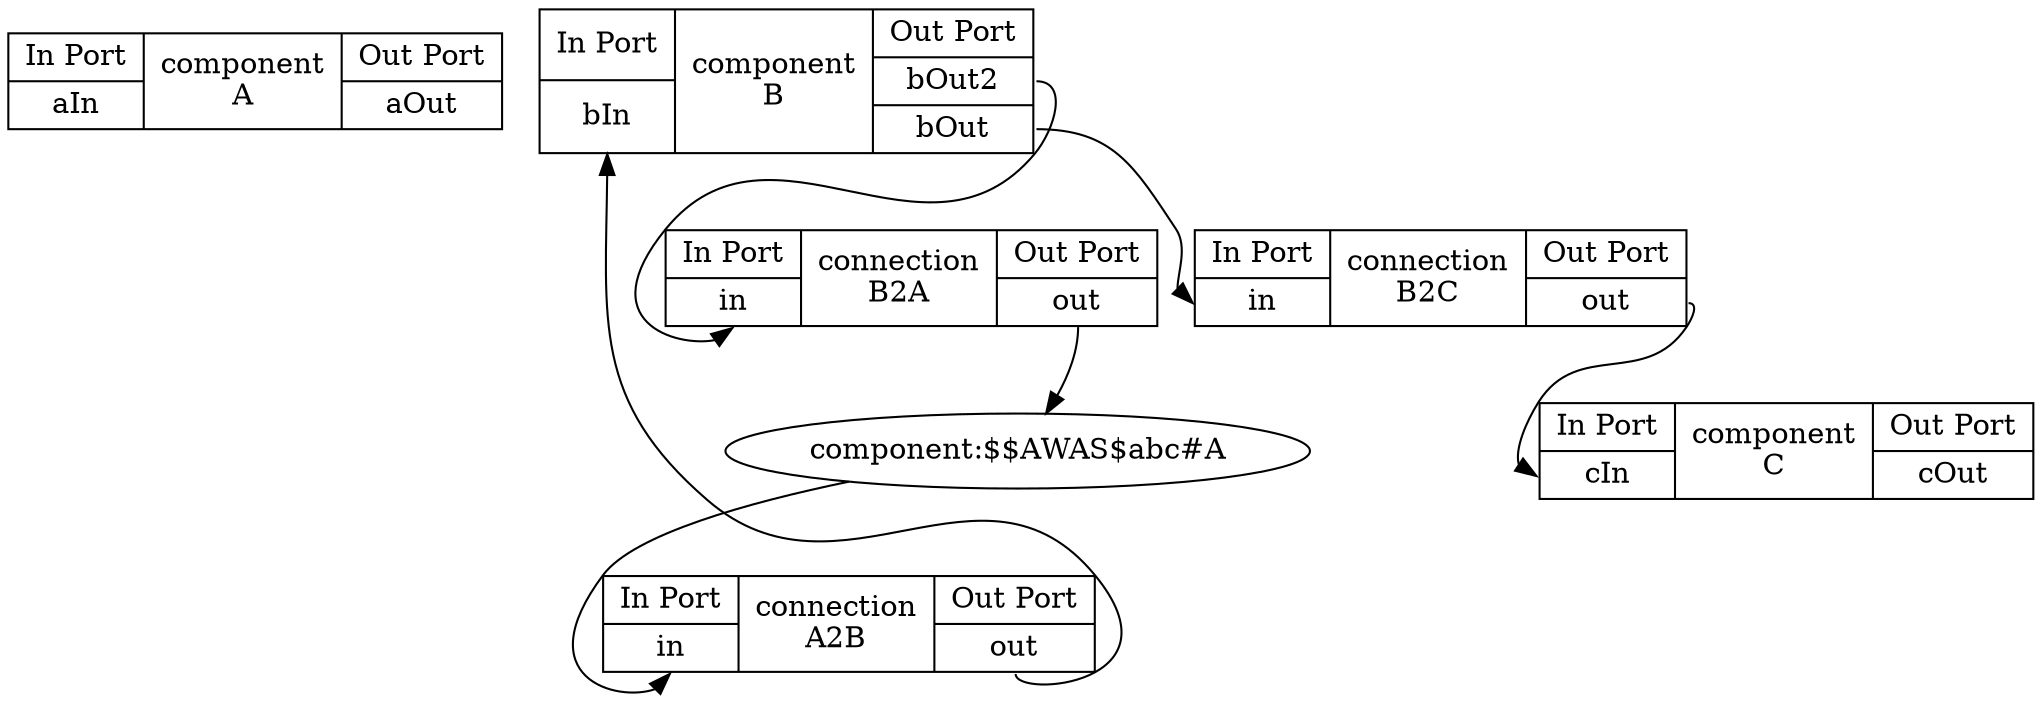 digraph "component:$$AWAS#abc" {

  rankdir=TB

   "componen t:$$AWAS$abc#A" [label="{In Port|<aIn>aIn} |component\nA|{Out Port|<aOut>aOut} ",  shape="record"]
   "component:$$AWAS$abc#B" [label="{In Port|<bIn>bIn} |component\nB|{Out Port|<bOut2>bOut2|<bOut>bOut} ",  shape="record"] 
   "component:$$AWAS$abc#C" [label="{In Port|<cIn>cIn} |component\nC|{Out Port|<cOut>cOut} ",  shape="record"] 
   "connection:$$AWAS$abc#A2B" [label="{In Port|<in>in} |connection\nA2B|{Out Port|<out>out} ",  shape="record"] 
   "connection:$$AWAS$abc#B2A" [label="{In Port|<in>in} |connection\nB2A|{Out Port|<out>out} ",  shape="record"] 
   "connection:$$AWAS$abc#B2C" [label="{In Port|<in>in} |connection\nB2C|{Out Port|<out>out} ",  shape="record"] 

   "component:$$AWAS$abc#A" -> "connection:$$AWAS$abc#A2B" [headport=in, tailport=aOut] 
   "component:$$AWAS$abc#B" -> "connection:$$AWAS$abc#B2A" [headport=in, tailport=bOut2] 
   "component:$$AWAS$abc#B" -> "connection:$$AWAS$abc#B2C" [headport=in, tailport=bOut] 
   "connection:$$AWAS$abc#A2B" -> "component:$$AWAS$abc#B" [headport=bIn, tailport=out] 
   "connection:$$AWAS$abc#B2A" -> "component:$$AWAS$abc#A" [headport=aIn, tailport=out] 
   "connection:$$AWAS$abc#B2C" -> "component:$$AWAS$abc#C" [headport=cIn, tailport=out] 

}